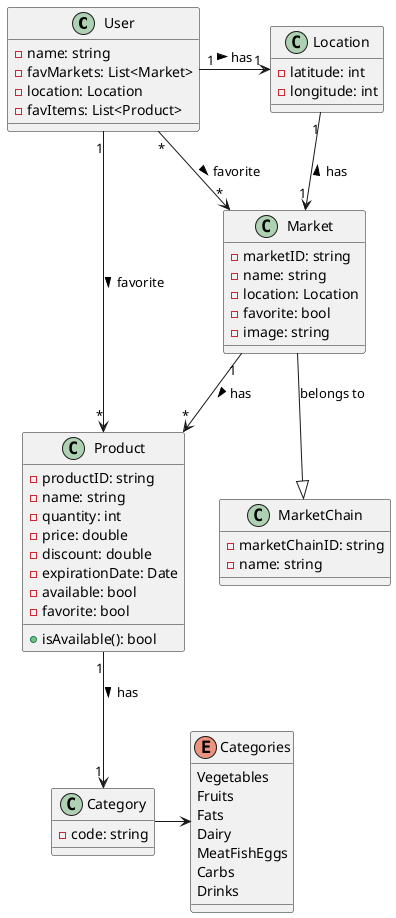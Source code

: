 @startuml

class User {
    -name: string
    -favMarkets: List<Market>
    -location: Location
    -favItems: List<Product>
}

class Product {
    -productID: string
    -name: string
    -quantity: int
    -price: double
    -discount: double
    -expirationDate: Date
    -available: bool
    -favorite: bool
    +isAvailable(): bool
}

class Category {
    -code: string
}

enum Categories {
    Vegetables
    Fruits
    Fats
    Dairy
    MeatFishEggs
    Carbs
    Drinks
}

class Location {
    -latitude: int
    -longitude: int
}

class Market {
    -marketID: string
    -name: string
    -location: Location
    -favorite: bool
    -image: string
}

class MarketChain {
    -marketChainID: string
    -name: string
}

User "1" --> "*" Product: favorite >
User "1" -> "1" Location: has >
User "*" --> "*" Market: favorite >
Location "1" --> "1" Market: has <
Market "1" --> "*" Product: has >
Product "1" --> "1" Category: has >
Market --|> MarketChain: belongs to
Category -> Categories

' ...>
' ..|> : implements

@enduml
